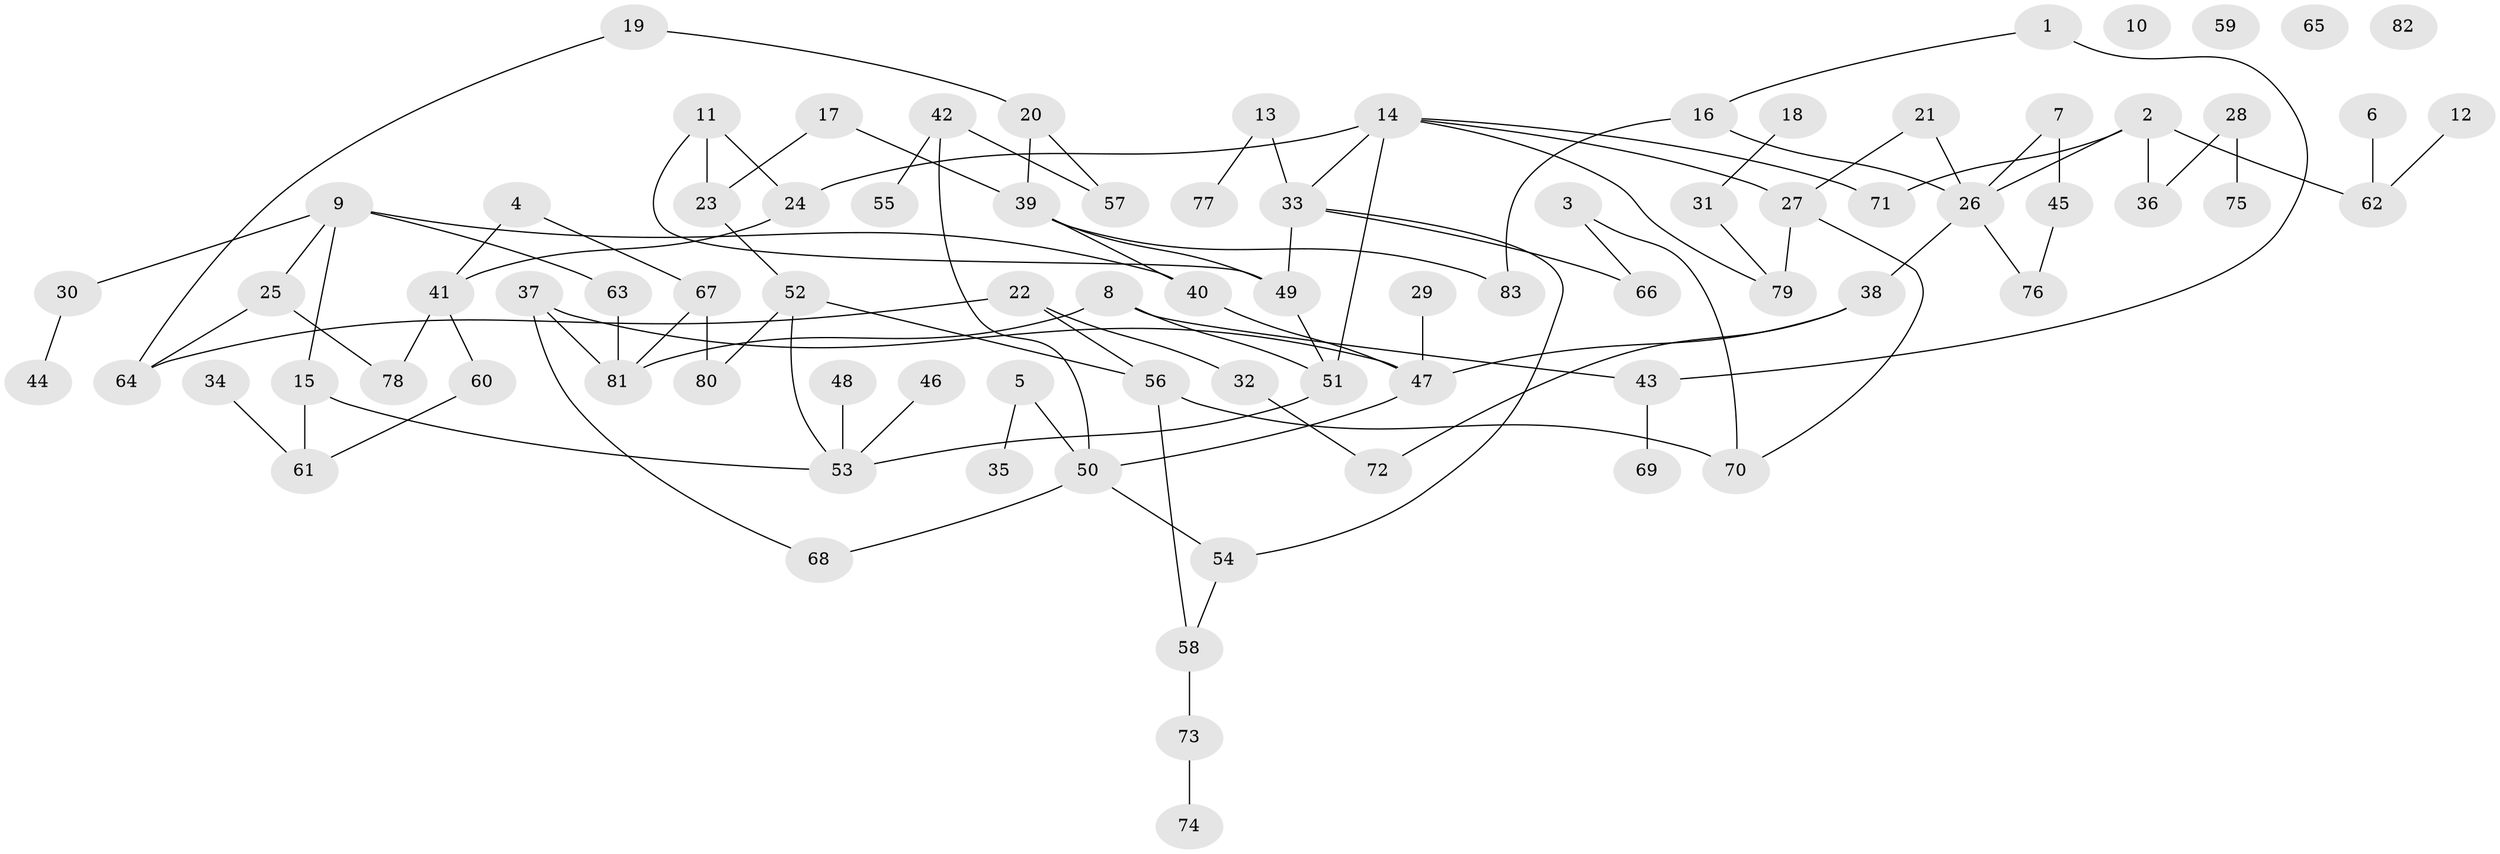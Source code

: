 // Generated by graph-tools (version 1.1) at 2025/12/03/09/25 04:12:52]
// undirected, 83 vertices, 104 edges
graph export_dot {
graph [start="1"]
  node [color=gray90,style=filled];
  1;
  2;
  3;
  4;
  5;
  6;
  7;
  8;
  9;
  10;
  11;
  12;
  13;
  14;
  15;
  16;
  17;
  18;
  19;
  20;
  21;
  22;
  23;
  24;
  25;
  26;
  27;
  28;
  29;
  30;
  31;
  32;
  33;
  34;
  35;
  36;
  37;
  38;
  39;
  40;
  41;
  42;
  43;
  44;
  45;
  46;
  47;
  48;
  49;
  50;
  51;
  52;
  53;
  54;
  55;
  56;
  57;
  58;
  59;
  60;
  61;
  62;
  63;
  64;
  65;
  66;
  67;
  68;
  69;
  70;
  71;
  72;
  73;
  74;
  75;
  76;
  77;
  78;
  79;
  80;
  81;
  82;
  83;
  1 -- 16;
  1 -- 43;
  2 -- 26;
  2 -- 36;
  2 -- 62;
  2 -- 71;
  3 -- 66;
  3 -- 70;
  4 -- 41;
  4 -- 67;
  5 -- 35;
  5 -- 50;
  6 -- 62;
  7 -- 26;
  7 -- 45;
  8 -- 43;
  8 -- 51;
  8 -- 81;
  9 -- 15;
  9 -- 25;
  9 -- 30;
  9 -- 40;
  9 -- 63;
  11 -- 23;
  11 -- 24;
  11 -- 49;
  12 -- 62;
  13 -- 33;
  13 -- 77;
  14 -- 24;
  14 -- 27;
  14 -- 33;
  14 -- 51;
  14 -- 71;
  14 -- 79;
  15 -- 53;
  15 -- 61;
  16 -- 26;
  16 -- 83;
  17 -- 23;
  17 -- 39;
  18 -- 31;
  19 -- 20;
  19 -- 64;
  20 -- 39;
  20 -- 57;
  21 -- 26;
  21 -- 27;
  22 -- 32;
  22 -- 56;
  22 -- 64;
  23 -- 52;
  24 -- 41;
  25 -- 64;
  25 -- 78;
  26 -- 38;
  26 -- 76;
  27 -- 70;
  27 -- 79;
  28 -- 36;
  28 -- 75;
  29 -- 47;
  30 -- 44;
  31 -- 79;
  32 -- 72;
  33 -- 49;
  33 -- 54;
  33 -- 66;
  34 -- 61;
  37 -- 47;
  37 -- 68;
  37 -- 81;
  38 -- 47;
  38 -- 72;
  39 -- 40;
  39 -- 49;
  39 -- 83;
  40 -- 47;
  41 -- 60;
  41 -- 78;
  42 -- 50;
  42 -- 55;
  42 -- 57;
  43 -- 69;
  45 -- 76;
  46 -- 53;
  47 -- 50;
  48 -- 53;
  49 -- 51;
  50 -- 54;
  50 -- 68;
  51 -- 53;
  52 -- 53;
  52 -- 56;
  52 -- 80;
  54 -- 58;
  56 -- 58;
  56 -- 70;
  58 -- 73;
  60 -- 61;
  63 -- 81;
  67 -- 80;
  67 -- 81;
  73 -- 74;
}
